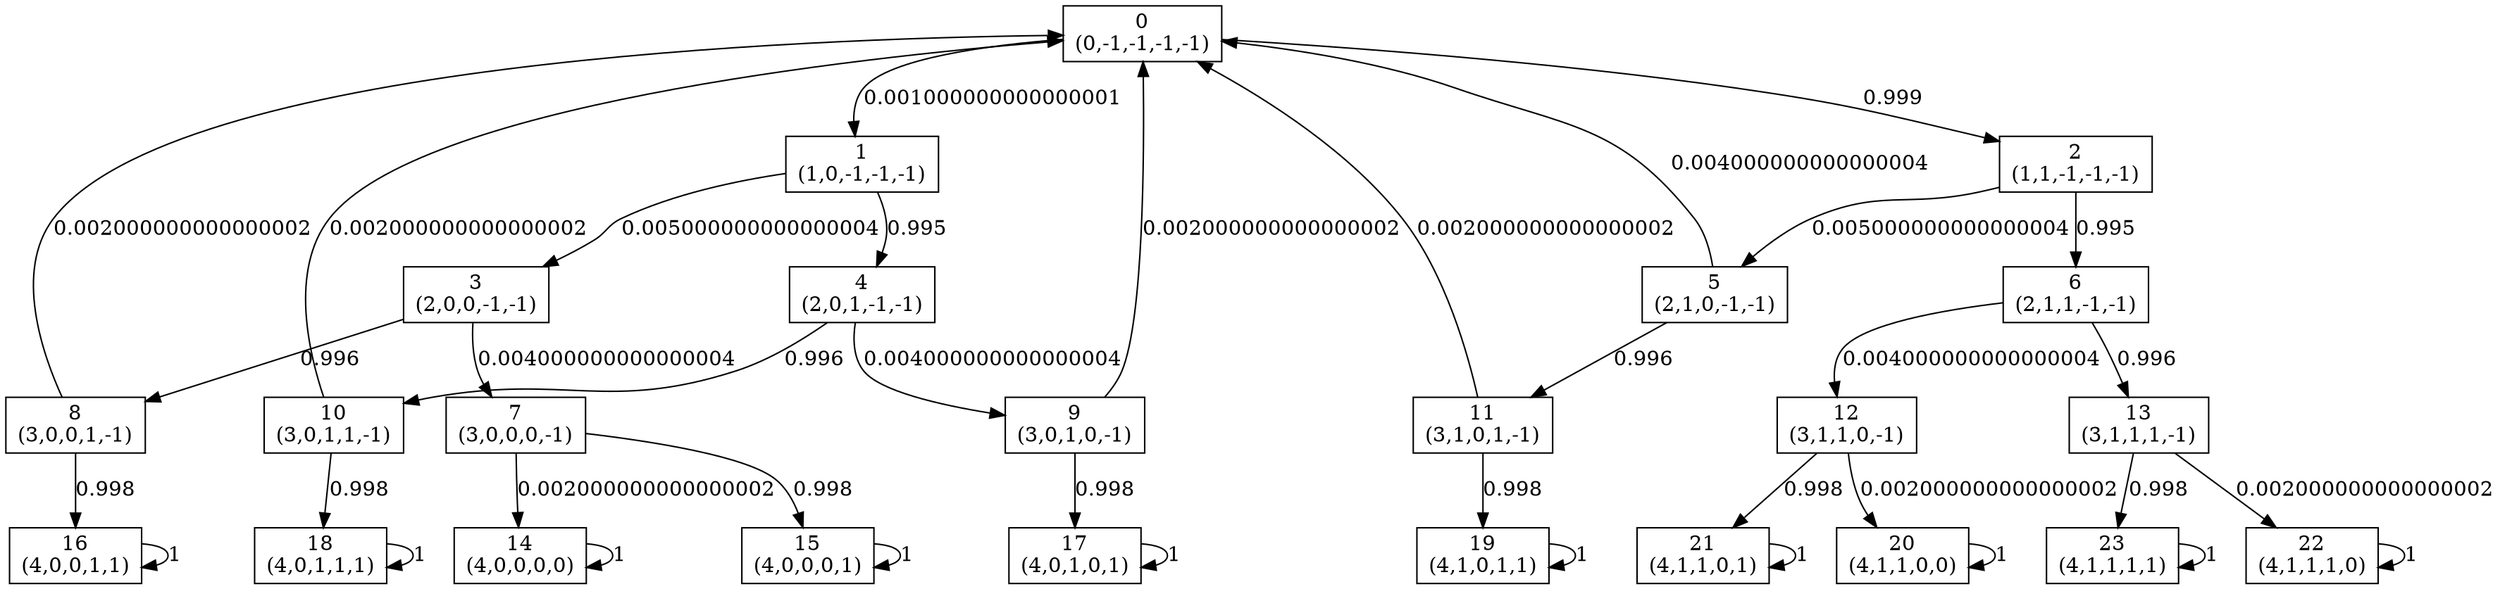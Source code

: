 digraph P {
node [shape=box];
0 -> 1 [ label="0.001000000000000001" ];
0 -> 2 [ label="0.999" ];
1 -> 3 [ label="0.005000000000000004" ];
1 -> 4 [ label="0.995" ];
2 -> 5 [ label="0.005000000000000004" ];
2 -> 6 [ label="0.995" ];
3 -> 7 [ label="0.004000000000000004" ];
3 -> 8 [ label="0.996" ];
4 -> 9 [ label="0.004000000000000004" ];
4 -> 10 [ label="0.996" ];
5 -> 0 [ label="0.004000000000000004" ];
5 -> 11 [ label="0.996" ];
6 -> 12 [ label="0.004000000000000004" ];
6 -> 13 [ label="0.996" ];
7 -> 14 [ label="0.002000000000000002" ];
7 -> 15 [ label="0.998" ];
8 -> 0 [ label="0.002000000000000002" ];
8 -> 16 [ label="0.998" ];
9 -> 0 [ label="0.002000000000000002" ];
9 -> 17 [ label="0.998" ];
10 -> 0 [ label="0.002000000000000002" ];
10 -> 18 [ label="0.998" ];
11 -> 0 [ label="0.002000000000000002" ];
11 -> 19 [ label="0.998" ];
12 -> 20 [ label="0.002000000000000002" ];
12 -> 21 [ label="0.998" ];
13 -> 22 [ label="0.002000000000000002" ];
13 -> 23 [ label="0.998" ];
14 -> 14 [ label="1" ];
15 -> 15 [ label="1" ];
16 -> 16 [ label="1" ];
17 -> 17 [ label="1" ];
18 -> 18 [ label="1" ];
19 -> 19 [ label="1" ];
20 -> 20 [ label="1" ];
21 -> 21 [ label="1" ];
22 -> 22 [ label="1" ];
23 -> 23 [ label="1" ];
0 [label="0\n(0,-1,-1,-1,-1)"];
1 [label="1\n(1,0,-1,-1,-1)"];
2 [label="2\n(1,1,-1,-1,-1)"];
3 [label="3\n(2,0,0,-1,-1)"];
4 [label="4\n(2,0,1,-1,-1)"];
5 [label="5\n(2,1,0,-1,-1)"];
6 [label="6\n(2,1,1,-1,-1)"];
7 [label="7\n(3,0,0,0,-1)"];
8 [label="8\n(3,0,0,1,-1)"];
9 [label="9\n(3,0,1,0,-1)"];
10 [label="10\n(3,0,1,1,-1)"];
11 [label="11\n(3,1,0,1,-1)"];
12 [label="12\n(3,1,1,0,-1)"];
13 [label="13\n(3,1,1,1,-1)"];
14 [label="14\n(4,0,0,0,0)"];
15 [label="15\n(4,0,0,0,1)"];
16 [label="16\n(4,0,0,1,1)"];
17 [label="17\n(4,0,1,0,1)"];
18 [label="18\n(4,0,1,1,1)"];
19 [label="19\n(4,1,0,1,1)"];
20 [label="20\n(4,1,1,0,0)"];
21 [label="21\n(4,1,1,0,1)"];
22 [label="22\n(4,1,1,1,0)"];
23 [label="23\n(4,1,1,1,1)"];
}
